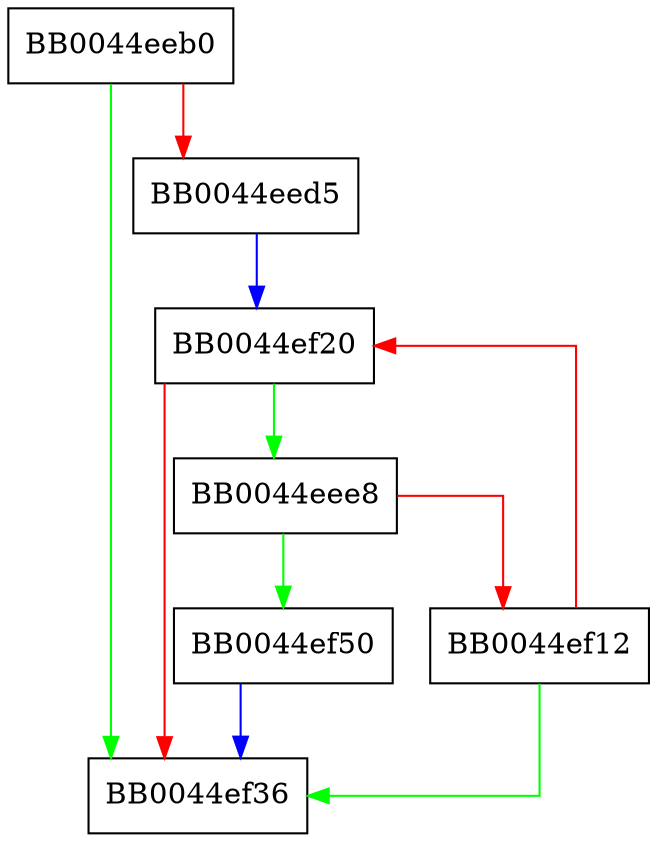 digraph ECDSA_sign_loop {
  node [shape="box"];
  graph [splines=ortho];
  BB0044eeb0 -> BB0044ef36 [color="green"];
  BB0044eeb0 -> BB0044eed5 [color="red"];
  BB0044eed5 -> BB0044ef20 [color="blue"];
  BB0044eee8 -> BB0044ef50 [color="green"];
  BB0044eee8 -> BB0044ef12 [color="red"];
  BB0044ef12 -> BB0044ef36 [color="green"];
  BB0044ef12 -> BB0044ef20 [color="red"];
  BB0044ef20 -> BB0044eee8 [color="green"];
  BB0044ef20 -> BB0044ef36 [color="red"];
  BB0044ef50 -> BB0044ef36 [color="blue"];
}